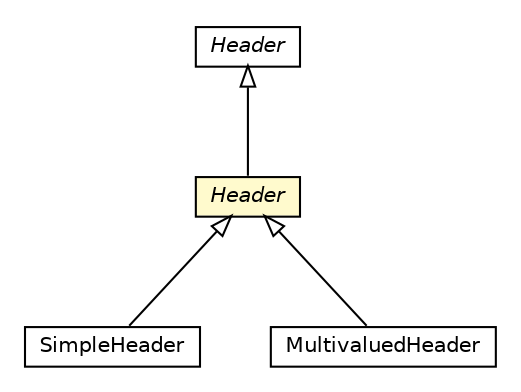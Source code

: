 #!/usr/local/bin/dot
#
# Class diagram 
# Generated by UMLGraph version R5_6-24-gf6e263 (http://www.umlgraph.org/)
#

digraph G {
	edge [fontname="Helvetica",fontsize=10,labelfontname="Helvetica",labelfontsize=10];
	node [fontname="Helvetica",fontsize=10,shape=plaintext];
	nodesep=0.25;
	ranksep=0.5;
	// io.reinert.requestor.header.Header
	c11518 [label=<<table title="io.reinert.requestor.header.Header" border="0" cellborder="1" cellspacing="0" cellpadding="2" port="p" bgcolor="lemonChiffon" href="./Header.html">
		<tr><td><table border="0" cellspacing="0" cellpadding="1">
<tr><td align="center" balign="center"><font face="Helvetica-Oblique"> Header </font></td></tr>
		</table></td></tr>
		</table>>, URL="./Header.html", fontname="Helvetica", fontcolor="black", fontsize=10.0];
	// io.reinert.requestor.header.SimpleHeader
	c11519 [label=<<table title="io.reinert.requestor.header.SimpleHeader" border="0" cellborder="1" cellspacing="0" cellpadding="2" port="p" href="./SimpleHeader.html">
		<tr><td><table border="0" cellspacing="0" cellpadding="1">
<tr><td align="center" balign="center"> SimpleHeader </td></tr>
		</table></td></tr>
		</table>>, URL="./SimpleHeader.html", fontname="Helvetica", fontcolor="black", fontsize=10.0];
	// io.reinert.requestor.header.MultivaluedHeader
	c11520 [label=<<table title="io.reinert.requestor.header.MultivaluedHeader" border="0" cellborder="1" cellspacing="0" cellpadding="2" port="p" href="./MultivaluedHeader.html">
		<tr><td><table border="0" cellspacing="0" cellpadding="1">
<tr><td align="center" balign="center"> MultivaluedHeader </td></tr>
		</table></td></tr>
		</table>>, URL="./MultivaluedHeader.html", fontname="Helvetica", fontcolor="black", fontsize=10.0];
	//io.reinert.requestor.header.Header extends com.google.gwt.http.client.Header
	c11565:p -> c11518:p [dir=back,arrowtail=empty];
	//io.reinert.requestor.header.SimpleHeader extends io.reinert.requestor.header.Header
	c11518:p -> c11519:p [dir=back,arrowtail=empty];
	//io.reinert.requestor.header.MultivaluedHeader extends io.reinert.requestor.header.Header
	c11518:p -> c11520:p [dir=back,arrowtail=empty];
	// com.google.gwt.http.client.Header
	c11565 [label=<<table title="com.google.gwt.http.client.Header" border="0" cellborder="1" cellspacing="0" cellpadding="2" port="p">
		<tr><td><table border="0" cellspacing="0" cellpadding="1">
<tr><td align="center" balign="center"><font face="Helvetica-Oblique"> Header </font></td></tr>
		</table></td></tr>
		</table>>, URL="null", fontname="Helvetica", fontcolor="black", fontsize=10.0];
}

